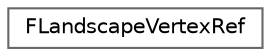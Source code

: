 digraph "Graphical Class Hierarchy"
{
 // INTERACTIVE_SVG=YES
 // LATEX_PDF_SIZE
  bgcolor="transparent";
  edge [fontname=Helvetica,fontsize=10,labelfontname=Helvetica,labelfontsize=10];
  node [fontname=Helvetica,fontsize=10,shape=box,height=0.2,width=0.4];
  rankdir="LR";
  Node0 [id="Node000000",label="FLandscapeVertexRef",height=0.2,width=0.4,color="grey40", fillcolor="white", style="filled",URL="$d7/d5b/structFLandscapeVertexRef.html",tooltip=" "];
}
